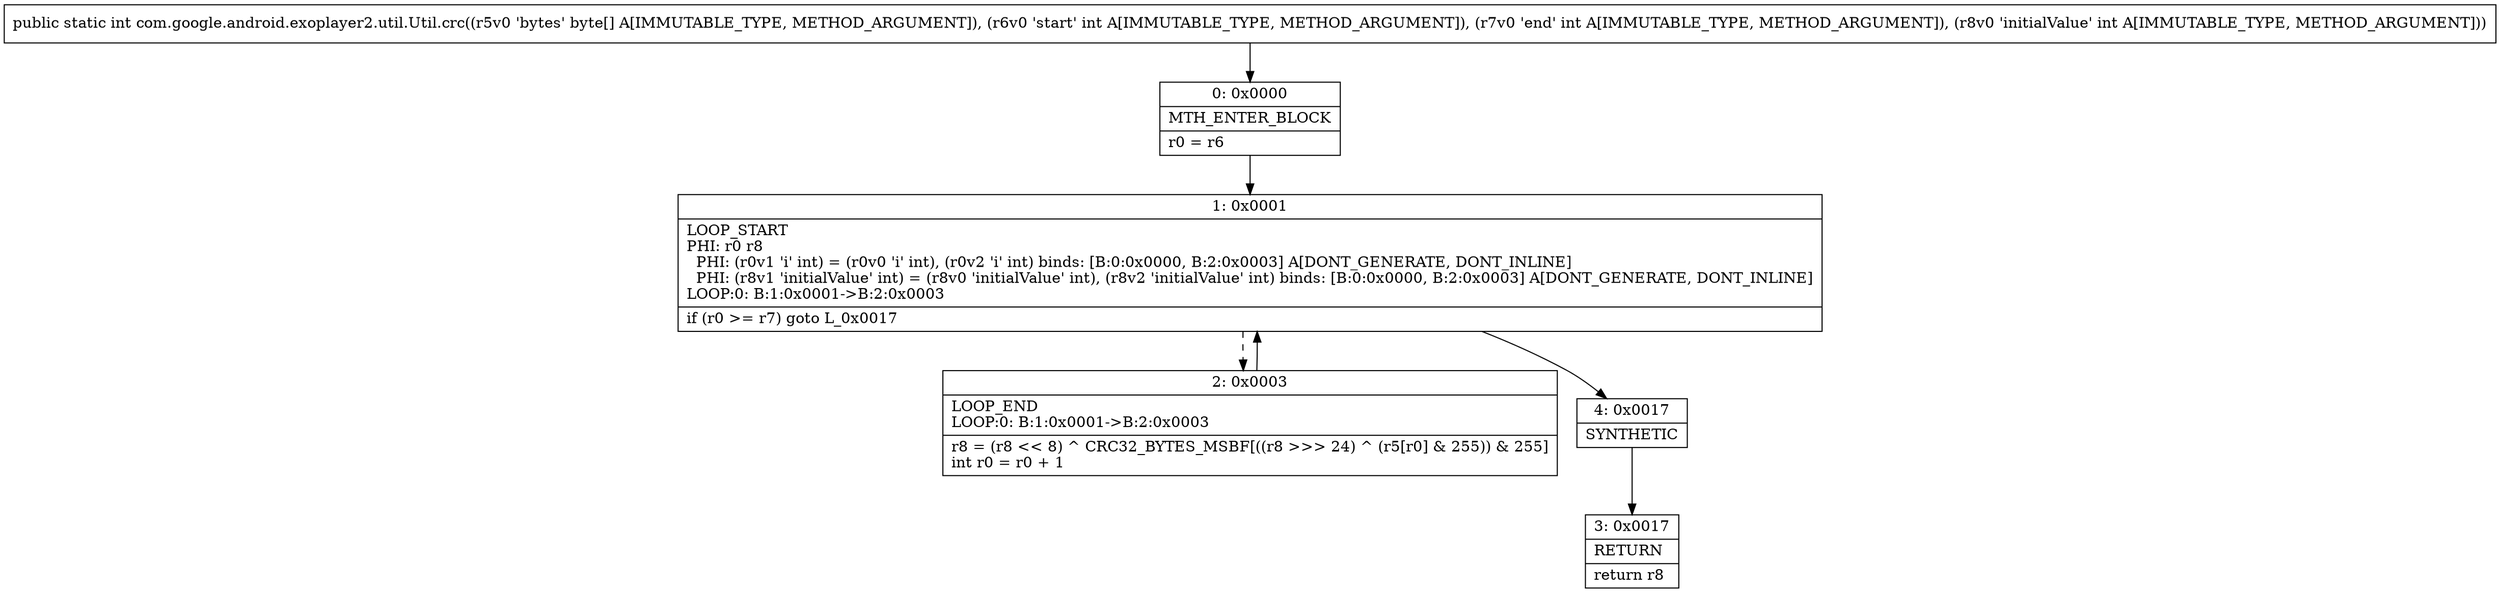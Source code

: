 digraph "CFG forcom.google.android.exoplayer2.util.Util.crc([BIII)I" {
Node_0 [shape=record,label="{0\:\ 0x0000|MTH_ENTER_BLOCK\l|r0 = r6\l}"];
Node_1 [shape=record,label="{1\:\ 0x0001|LOOP_START\lPHI: r0 r8 \l  PHI: (r0v1 'i' int) = (r0v0 'i' int), (r0v2 'i' int) binds: [B:0:0x0000, B:2:0x0003] A[DONT_GENERATE, DONT_INLINE]\l  PHI: (r8v1 'initialValue' int) = (r8v0 'initialValue' int), (r8v2 'initialValue' int) binds: [B:0:0x0000, B:2:0x0003] A[DONT_GENERATE, DONT_INLINE]\lLOOP:0: B:1:0x0001\-\>B:2:0x0003\l|if (r0 \>= r7) goto L_0x0017\l}"];
Node_2 [shape=record,label="{2\:\ 0x0003|LOOP_END\lLOOP:0: B:1:0x0001\-\>B:2:0x0003\l|r8 = (r8 \<\< 8) ^ CRC32_BYTES_MSBF[((r8 \>\>\> 24) ^ (r5[r0] & 255)) & 255]\lint r0 = r0 + 1\l}"];
Node_3 [shape=record,label="{3\:\ 0x0017|RETURN\l|return r8\l}"];
Node_4 [shape=record,label="{4\:\ 0x0017|SYNTHETIC\l}"];
MethodNode[shape=record,label="{public static int com.google.android.exoplayer2.util.Util.crc((r5v0 'bytes' byte[] A[IMMUTABLE_TYPE, METHOD_ARGUMENT]), (r6v0 'start' int A[IMMUTABLE_TYPE, METHOD_ARGUMENT]), (r7v0 'end' int A[IMMUTABLE_TYPE, METHOD_ARGUMENT]), (r8v0 'initialValue' int A[IMMUTABLE_TYPE, METHOD_ARGUMENT])) }"];
MethodNode -> Node_0;
Node_0 -> Node_1;
Node_1 -> Node_2[style=dashed];
Node_1 -> Node_4;
Node_2 -> Node_1;
Node_4 -> Node_3;
}

